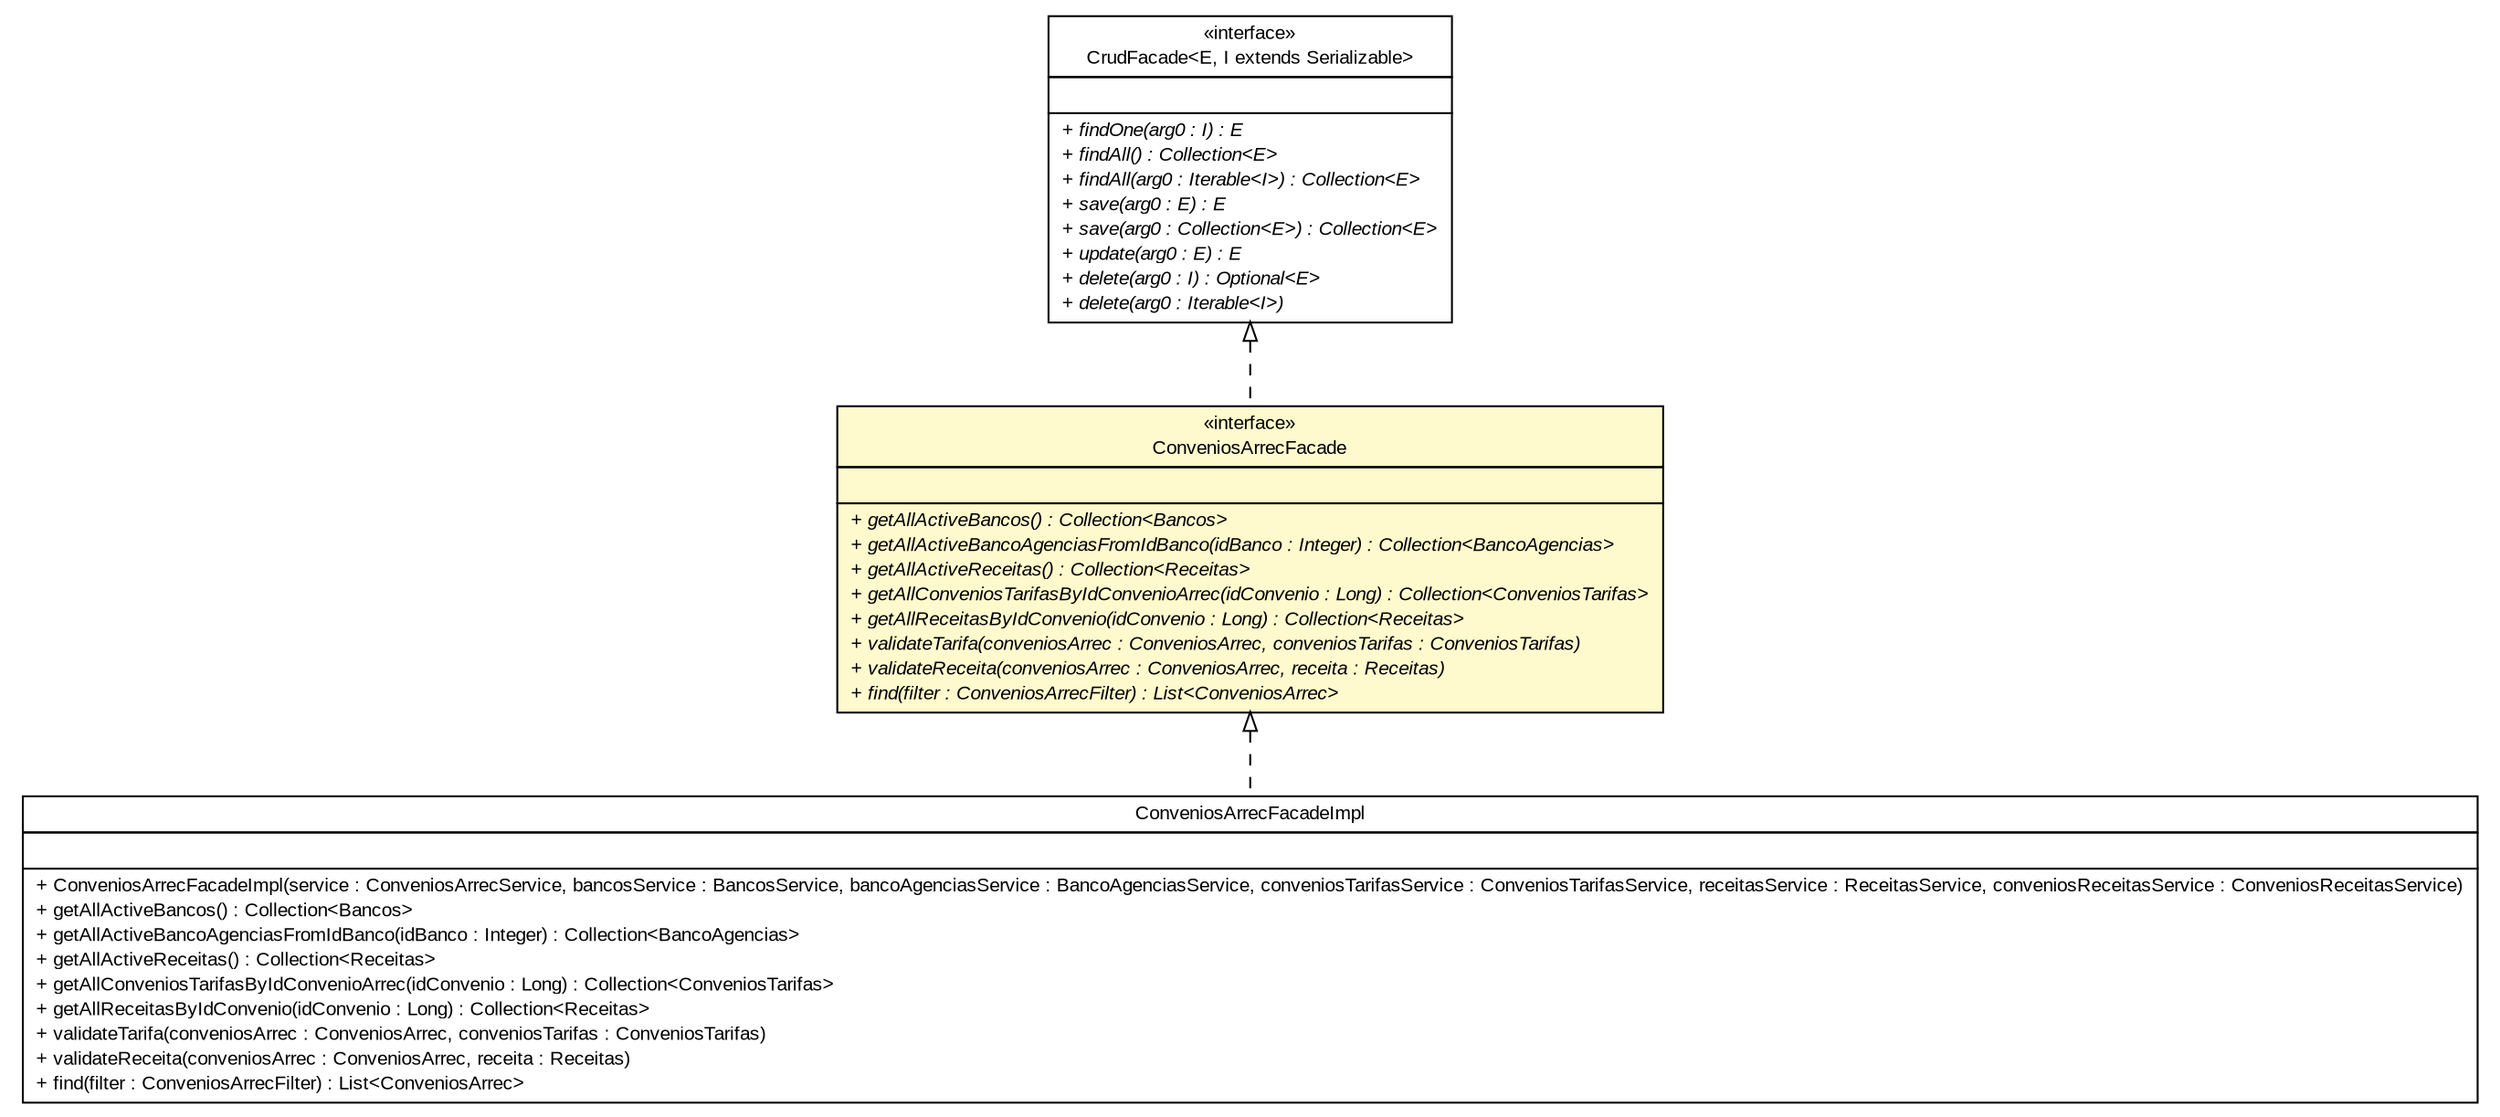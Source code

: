 #!/usr/local/bin/dot
#
# Class diagram 
# Generated by UMLGraph version R5_6 (http://www.umlgraph.org/)
#

digraph G {
	edge [fontname="arial",fontsize=10,labelfontname="arial",labelfontsize=10];
	node [fontname="arial",fontsize=10,shape=plaintext];
	nodesep=0.25;
	ranksep=0.5;
	// br.gov.to.sefaz.arr.parametros.business.facade.ConveniosArrecFacade
	c8937 [label=<<table title="br.gov.to.sefaz.arr.parametros.business.facade.ConveniosArrecFacade" border="0" cellborder="1" cellspacing="0" cellpadding="2" port="p" bgcolor="lemonChiffon" href="./ConveniosArrecFacade.html">
		<tr><td><table border="0" cellspacing="0" cellpadding="1">
<tr><td align="center" balign="center"> &#171;interface&#187; </td></tr>
<tr><td align="center" balign="center"> ConveniosArrecFacade </td></tr>
		</table></td></tr>
		<tr><td><table border="0" cellspacing="0" cellpadding="1">
<tr><td align="left" balign="left">  </td></tr>
		</table></td></tr>
		<tr><td><table border="0" cellspacing="0" cellpadding="1">
<tr><td align="left" balign="left"><font face="arial italic" point-size="10.0"> + getAllActiveBancos() : Collection&lt;Bancos&gt; </font></td></tr>
<tr><td align="left" balign="left"><font face="arial italic" point-size="10.0"> + getAllActiveBancoAgenciasFromIdBanco(idBanco : Integer) : Collection&lt;BancoAgencias&gt; </font></td></tr>
<tr><td align="left" balign="left"><font face="arial italic" point-size="10.0"> + getAllActiveReceitas() : Collection&lt;Receitas&gt; </font></td></tr>
<tr><td align="left" balign="left"><font face="arial italic" point-size="10.0"> + getAllConveniosTarifasByIdConvenioArrec(idConvenio : Long) : Collection&lt;ConveniosTarifas&gt; </font></td></tr>
<tr><td align="left" balign="left"><font face="arial italic" point-size="10.0"> + getAllReceitasByIdConvenio(idConvenio : Long) : Collection&lt;Receitas&gt; </font></td></tr>
<tr><td align="left" balign="left"><font face="arial italic" point-size="10.0"> + validateTarifa(conveniosArrec : ConveniosArrec, conveniosTarifas : ConveniosTarifas) </font></td></tr>
<tr><td align="left" balign="left"><font face="arial italic" point-size="10.0"> + validateReceita(conveniosArrec : ConveniosArrec, receita : Receitas) </font></td></tr>
<tr><td align="left" balign="left"><font face="arial italic" point-size="10.0"> + find(filter : ConveniosArrecFilter) : List&lt;ConveniosArrec&gt; </font></td></tr>
		</table></td></tr>
		</table>>, URL="./ConveniosArrecFacade.html", fontname="arial", fontcolor="black", fontsize=10.0];
	// br.gov.to.sefaz.arr.parametros.business.facade.impl.ConveniosArrecFacadeImpl
	c8947 [label=<<table title="br.gov.to.sefaz.arr.parametros.business.facade.impl.ConveniosArrecFacadeImpl" border="0" cellborder="1" cellspacing="0" cellpadding="2" port="p" href="./impl/ConveniosArrecFacadeImpl.html">
		<tr><td><table border="0" cellspacing="0" cellpadding="1">
<tr><td align="center" balign="center"> ConveniosArrecFacadeImpl </td></tr>
		</table></td></tr>
		<tr><td><table border="0" cellspacing="0" cellpadding="1">
<tr><td align="left" balign="left">  </td></tr>
		</table></td></tr>
		<tr><td><table border="0" cellspacing="0" cellpadding="1">
<tr><td align="left" balign="left"> + ConveniosArrecFacadeImpl(service : ConveniosArrecService, bancosService : BancosService, bancoAgenciasService : BancoAgenciasService, conveniosTarifasService : ConveniosTarifasService, receitasService : ReceitasService, conveniosReceitasService : ConveniosReceitasService) </td></tr>
<tr><td align="left" balign="left"> + getAllActiveBancos() : Collection&lt;Bancos&gt; </td></tr>
<tr><td align="left" balign="left"> + getAllActiveBancoAgenciasFromIdBanco(idBanco : Integer) : Collection&lt;BancoAgencias&gt; </td></tr>
<tr><td align="left" balign="left"> + getAllActiveReceitas() : Collection&lt;Receitas&gt; </td></tr>
<tr><td align="left" balign="left"> + getAllConveniosTarifasByIdConvenioArrec(idConvenio : Long) : Collection&lt;ConveniosTarifas&gt; </td></tr>
<tr><td align="left" balign="left"> + getAllReceitasByIdConvenio(idConvenio : Long) : Collection&lt;Receitas&gt; </td></tr>
<tr><td align="left" balign="left"> + validateTarifa(conveniosArrec : ConveniosArrec, conveniosTarifas : ConveniosTarifas) </td></tr>
<tr><td align="left" balign="left"> + validateReceita(conveniosArrec : ConveniosArrec, receita : Receitas) </td></tr>
<tr><td align="left" balign="left"> + find(filter : ConveniosArrecFilter) : List&lt;ConveniosArrec&gt; </td></tr>
		</table></td></tr>
		</table>>, URL="./impl/ConveniosArrecFacadeImpl.html", fontname="arial", fontcolor="black", fontsize=10.0];
	//br.gov.to.sefaz.arr.parametros.business.facade.ConveniosArrecFacade implements br.gov.to.sefaz.business.facade.CrudFacade<E, I extends java.io.Serializable>
	c9117:p -> c8937:p [dir=back,arrowtail=empty,style=dashed];
	//br.gov.to.sefaz.arr.parametros.business.facade.impl.ConveniosArrecFacadeImpl implements br.gov.to.sefaz.arr.parametros.business.facade.ConveniosArrecFacade
	c8937:p -> c8947:p [dir=back,arrowtail=empty,style=dashed];
	// br.gov.to.sefaz.business.facade.CrudFacade<E, I extends java.io.Serializable>
	c9117 [label=<<table title="br.gov.to.sefaz.business.facade.CrudFacade" border="0" cellborder="1" cellspacing="0" cellpadding="2" port="p" href="http://java.sun.com/j2se/1.4.2/docs/api/br/gov/to/sefaz/business/facade/CrudFacade.html">
		<tr><td><table border="0" cellspacing="0" cellpadding="1">
<tr><td align="center" balign="center"> &#171;interface&#187; </td></tr>
<tr><td align="center" balign="center"> CrudFacade&lt;E, I extends Serializable&gt; </td></tr>
		</table></td></tr>
		<tr><td><table border="0" cellspacing="0" cellpadding="1">
<tr><td align="left" balign="left">  </td></tr>
		</table></td></tr>
		<tr><td><table border="0" cellspacing="0" cellpadding="1">
<tr><td align="left" balign="left"><font face="arial italic" point-size="10.0"> + findOne(arg0 : I) : E </font></td></tr>
<tr><td align="left" balign="left"><font face="arial italic" point-size="10.0"> + findAll() : Collection&lt;E&gt; </font></td></tr>
<tr><td align="left" balign="left"><font face="arial italic" point-size="10.0"> + findAll(arg0 : Iterable&lt;I&gt;) : Collection&lt;E&gt; </font></td></tr>
<tr><td align="left" balign="left"><font face="arial italic" point-size="10.0"> + save(arg0 : E) : E </font></td></tr>
<tr><td align="left" balign="left"><font face="arial italic" point-size="10.0"> + save(arg0 : Collection&lt;E&gt;) : Collection&lt;E&gt; </font></td></tr>
<tr><td align="left" balign="left"><font face="arial italic" point-size="10.0"> + update(arg0 : E) : E </font></td></tr>
<tr><td align="left" balign="left"><font face="arial italic" point-size="10.0"> + delete(arg0 : I) : Optional&lt;E&gt; </font></td></tr>
<tr><td align="left" balign="left"><font face="arial italic" point-size="10.0"> + delete(arg0 : Iterable&lt;I&gt;) </font></td></tr>
		</table></td></tr>
		</table>>, URL="http://java.sun.com/j2se/1.4.2/docs/api/br/gov/to/sefaz/business/facade/CrudFacade.html", fontname="arial", fontcolor="black", fontsize=10.0];
}

